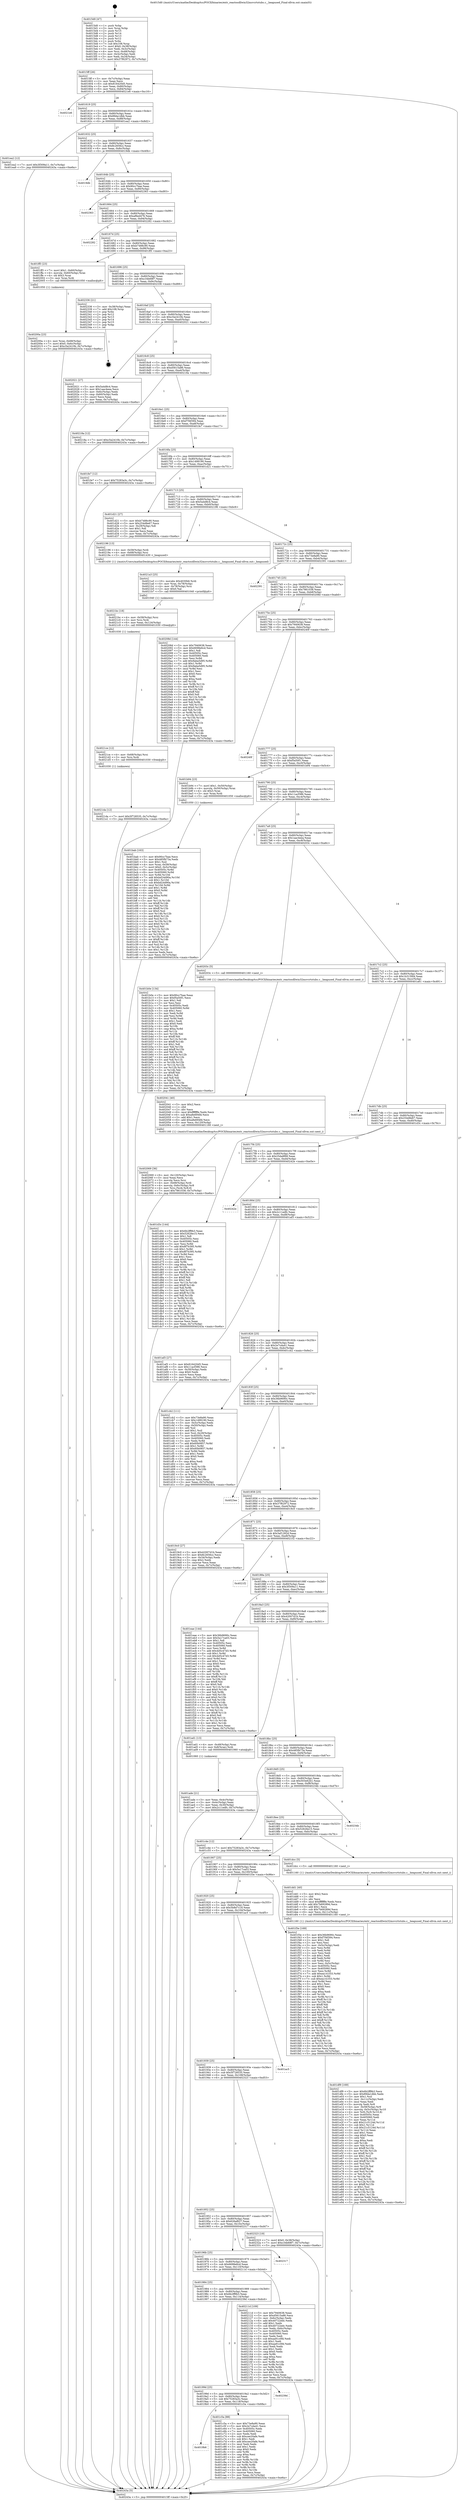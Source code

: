 digraph "0x4015d0" {
  label = "0x4015d0 (/mnt/c/Users/mathe/Desktop/tcc/POCII/binaries/extr_reactosdllwin32msvcrtstubs.c__heapused_Final-ollvm.out::main(0))"
  labelloc = "t"
  node[shape=record]

  Entry [label="",width=0.3,height=0.3,shape=circle,fillcolor=black,style=filled]
  "0x4015ff" [label="{
     0x4015ff [26]\l
     | [instrs]\l
     &nbsp;&nbsp;0x4015ff \<+3\>: mov -0x7c(%rbp),%eax\l
     &nbsp;&nbsp;0x401602 \<+2\>: mov %eax,%ecx\l
     &nbsp;&nbsp;0x401604 \<+6\>: sub $0x816420d5,%ecx\l
     &nbsp;&nbsp;0x40160a \<+3\>: mov %eax,-0x80(%rbp)\l
     &nbsp;&nbsp;0x40160d \<+6\>: mov %ecx,-0x84(%rbp)\l
     &nbsp;&nbsp;0x401613 \<+6\>: je 00000000004021e6 \<main+0xc16\>\l
  }"]
  "0x4021e6" [label="{
     0x4021e6\l
  }", style=dashed]
  "0x401619" [label="{
     0x401619 [25]\l
     | [instrs]\l
     &nbsp;&nbsp;0x401619 \<+5\>: jmp 000000000040161e \<main+0x4e\>\l
     &nbsp;&nbsp;0x40161e \<+3\>: mov -0x80(%rbp),%eax\l
     &nbsp;&nbsp;0x401621 \<+5\>: sub $0x89da1dbb,%eax\l
     &nbsp;&nbsp;0x401626 \<+6\>: mov %eax,-0x88(%rbp)\l
     &nbsp;&nbsp;0x40162c \<+6\>: je 0000000000401ea2 \<main+0x8d2\>\l
  }"]
  Exit [label="",width=0.3,height=0.3,shape=circle,fillcolor=black,style=filled,peripheries=2]
  "0x401ea2" [label="{
     0x401ea2 [12]\l
     | [instrs]\l
     &nbsp;&nbsp;0x401ea2 \<+7\>: movl $0x3f309a11,-0x7c(%rbp)\l
     &nbsp;&nbsp;0x401ea9 \<+5\>: jmp 000000000040243a \<main+0xe6a\>\l
  }"]
  "0x401632" [label="{
     0x401632 [25]\l
     | [instrs]\l
     &nbsp;&nbsp;0x401632 \<+5\>: jmp 0000000000401637 \<main+0x67\>\l
     &nbsp;&nbsp;0x401637 \<+3\>: mov -0x80(%rbp),%eax\l
     &nbsp;&nbsp;0x40163a \<+5\>: sub $0x8c2656cc,%eax\l
     &nbsp;&nbsp;0x40163f \<+6\>: mov %eax,-0x8c(%rbp)\l
     &nbsp;&nbsp;0x401645 \<+6\>: je 00000000004019db \<main+0x40b\>\l
  }"]
  "0x4021da" [label="{
     0x4021da [12]\l
     | [instrs]\l
     &nbsp;&nbsp;0x4021da \<+7\>: movl $0x5f728535,-0x7c(%rbp)\l
     &nbsp;&nbsp;0x4021e1 \<+5\>: jmp 000000000040243a \<main+0xe6a\>\l
  }"]
  "0x4019db" [label="{
     0x4019db\l
  }", style=dashed]
  "0x40164b" [label="{
     0x40164b [25]\l
     | [instrs]\l
     &nbsp;&nbsp;0x40164b \<+5\>: jmp 0000000000401650 \<main+0x80\>\l
     &nbsp;&nbsp;0x401650 \<+3\>: mov -0x80(%rbp),%eax\l
     &nbsp;&nbsp;0x401653 \<+5\>: sub $0x90cc7bae,%eax\l
     &nbsp;&nbsp;0x401658 \<+6\>: mov %eax,-0x90(%rbp)\l
     &nbsp;&nbsp;0x40165e \<+6\>: je 0000000000402363 \<main+0xd93\>\l
  }"]
  "0x4021ce" [label="{
     0x4021ce [12]\l
     | [instrs]\l
     &nbsp;&nbsp;0x4021ce \<+4\>: mov -0x68(%rbp),%rsi\l
     &nbsp;&nbsp;0x4021d2 \<+3\>: mov %rsi,%rdi\l
     &nbsp;&nbsp;0x4021d5 \<+5\>: call 0000000000401030 \<free@plt\>\l
     | [calls]\l
     &nbsp;&nbsp;0x401030 \{1\} (unknown)\l
  }"]
  "0x402363" [label="{
     0x402363\l
  }", style=dashed]
  "0x401664" [label="{
     0x401664 [25]\l
     | [instrs]\l
     &nbsp;&nbsp;0x401664 \<+5\>: jmp 0000000000401669 \<main+0x99\>\l
     &nbsp;&nbsp;0x401669 \<+3\>: mov -0x80(%rbp),%eax\l
     &nbsp;&nbsp;0x40166c \<+5\>: sub $0xaf6ed476,%eax\l
     &nbsp;&nbsp;0x401671 \<+6\>: mov %eax,-0x94(%rbp)\l
     &nbsp;&nbsp;0x401677 \<+6\>: je 0000000000402282 \<main+0xcb2\>\l
  }"]
  "0x4021bc" [label="{
     0x4021bc [18]\l
     | [instrs]\l
     &nbsp;&nbsp;0x4021bc \<+4\>: mov -0x58(%rbp),%rsi\l
     &nbsp;&nbsp;0x4021c0 \<+3\>: mov %rsi,%rdi\l
     &nbsp;&nbsp;0x4021c3 \<+6\>: mov %eax,-0x124(%rbp)\l
     &nbsp;&nbsp;0x4021c9 \<+5\>: call 0000000000401030 \<free@plt\>\l
     | [calls]\l
     &nbsp;&nbsp;0x401030 \{1\} (unknown)\l
  }"]
  "0x402282" [label="{
     0x402282\l
  }", style=dashed]
  "0x40167d" [label="{
     0x40167d [25]\l
     | [instrs]\l
     &nbsp;&nbsp;0x40167d \<+5\>: jmp 0000000000401682 \<main+0xb2\>\l
     &nbsp;&nbsp;0x401682 \<+3\>: mov -0x80(%rbp),%eax\l
     &nbsp;&nbsp;0x401685 \<+5\>: sub $0xb7488c90,%eax\l
     &nbsp;&nbsp;0x40168a \<+6\>: mov %eax,-0x98(%rbp)\l
     &nbsp;&nbsp;0x401690 \<+6\>: je 0000000000401ff3 \<main+0xa23\>\l
  }"]
  "0x4021a3" [label="{
     0x4021a3 [25]\l
     | [instrs]\l
     &nbsp;&nbsp;0x4021a3 \<+10\>: movabs $0x4030b6,%rdi\l
     &nbsp;&nbsp;0x4021ad \<+4\>: mov %rax,-0x78(%rbp)\l
     &nbsp;&nbsp;0x4021b1 \<+4\>: mov -0x78(%rbp),%rsi\l
     &nbsp;&nbsp;0x4021b5 \<+2\>: mov $0x0,%al\l
     &nbsp;&nbsp;0x4021b7 \<+5\>: call 0000000000401040 \<printf@plt\>\l
     | [calls]\l
     &nbsp;&nbsp;0x401040 \{1\} (unknown)\l
  }"]
  "0x401ff3" [label="{
     0x401ff3 [23]\l
     | [instrs]\l
     &nbsp;&nbsp;0x401ff3 \<+7\>: movl $0x1,-0x60(%rbp)\l
     &nbsp;&nbsp;0x401ffa \<+4\>: movslq -0x60(%rbp),%rax\l
     &nbsp;&nbsp;0x401ffe \<+4\>: shl $0x3,%rax\l
     &nbsp;&nbsp;0x402002 \<+3\>: mov %rax,%rdi\l
     &nbsp;&nbsp;0x402005 \<+5\>: call 0000000000401050 \<malloc@plt\>\l
     | [calls]\l
     &nbsp;&nbsp;0x401050 \{1\} (unknown)\l
  }"]
  "0x401696" [label="{
     0x401696 [25]\l
     | [instrs]\l
     &nbsp;&nbsp;0x401696 \<+5\>: jmp 000000000040169b \<main+0xcb\>\l
     &nbsp;&nbsp;0x40169b \<+3\>: mov -0x80(%rbp),%eax\l
     &nbsp;&nbsp;0x40169e \<+5\>: sub $0xc34b68f7,%eax\l
     &nbsp;&nbsp;0x4016a3 \<+6\>: mov %eax,-0x9c(%rbp)\l
     &nbsp;&nbsp;0x4016a9 \<+6\>: je 0000000000402336 \<main+0xd66\>\l
  }"]
  "0x402069" [label="{
     0x402069 [36]\l
     | [instrs]\l
     &nbsp;&nbsp;0x402069 \<+6\>: mov -0x120(%rbp),%ecx\l
     &nbsp;&nbsp;0x40206f \<+3\>: imul %eax,%ecx\l
     &nbsp;&nbsp;0x402072 \<+3\>: movslq %ecx,%rsi\l
     &nbsp;&nbsp;0x402075 \<+4\>: mov -0x68(%rbp),%rdi\l
     &nbsp;&nbsp;0x402079 \<+4\>: movslq -0x6c(%rbp),%r8\l
     &nbsp;&nbsp;0x40207d \<+4\>: mov %rsi,(%rdi,%r8,8)\l
     &nbsp;&nbsp;0x402081 \<+7\>: movl $0x7861038,-0x7c(%rbp)\l
     &nbsp;&nbsp;0x402088 \<+5\>: jmp 000000000040243a \<main+0xe6a\>\l
  }"]
  "0x402336" [label="{
     0x402336 [21]\l
     | [instrs]\l
     &nbsp;&nbsp;0x402336 \<+3\>: mov -0x38(%rbp),%eax\l
     &nbsp;&nbsp;0x402339 \<+7\>: add $0x108,%rsp\l
     &nbsp;&nbsp;0x402340 \<+1\>: pop %rbx\l
     &nbsp;&nbsp;0x402341 \<+2\>: pop %r12\l
     &nbsp;&nbsp;0x402343 \<+2\>: pop %r13\l
     &nbsp;&nbsp;0x402345 \<+2\>: pop %r14\l
     &nbsp;&nbsp;0x402347 \<+2\>: pop %r15\l
     &nbsp;&nbsp;0x402349 \<+1\>: pop %rbp\l
     &nbsp;&nbsp;0x40234a \<+1\>: ret\l
  }"]
  "0x4016af" [label="{
     0x4016af [25]\l
     | [instrs]\l
     &nbsp;&nbsp;0x4016af \<+5\>: jmp 00000000004016b4 \<main+0xe4\>\l
     &nbsp;&nbsp;0x4016b4 \<+3\>: mov -0x80(%rbp),%eax\l
     &nbsp;&nbsp;0x4016b7 \<+5\>: sub $0xc5a2410b,%eax\l
     &nbsp;&nbsp;0x4016bc \<+6\>: mov %eax,-0xa0(%rbp)\l
     &nbsp;&nbsp;0x4016c2 \<+6\>: je 0000000000402021 \<main+0xa51\>\l
  }"]
  "0x402041" [label="{
     0x402041 [40]\l
     | [instrs]\l
     &nbsp;&nbsp;0x402041 \<+5\>: mov $0x2,%ecx\l
     &nbsp;&nbsp;0x402046 \<+1\>: cltd\l
     &nbsp;&nbsp;0x402047 \<+2\>: idiv %ecx\l
     &nbsp;&nbsp;0x402049 \<+6\>: imul $0xfffffffe,%edx,%ecx\l
     &nbsp;&nbsp;0x40204f \<+6\>: sub $0xa8e694fd,%ecx\l
     &nbsp;&nbsp;0x402055 \<+3\>: add $0x1,%ecx\l
     &nbsp;&nbsp;0x402058 \<+6\>: add $0xa8e694fd,%ecx\l
     &nbsp;&nbsp;0x40205e \<+6\>: mov %ecx,-0x120(%rbp)\l
     &nbsp;&nbsp;0x402064 \<+5\>: call 0000000000401160 \<next_i\>\l
     | [calls]\l
     &nbsp;&nbsp;0x401160 \{1\} (/mnt/c/Users/mathe/Desktop/tcc/POCII/binaries/extr_reactosdllwin32msvcrtstubs.c__heapused_Final-ollvm.out::next_i)\l
  }"]
  "0x402021" [label="{
     0x402021 [27]\l
     | [instrs]\l
     &nbsp;&nbsp;0x402021 \<+5\>: mov $0x5a4d8c4,%eax\l
     &nbsp;&nbsp;0x402026 \<+5\>: mov $0x1aac4eea,%ecx\l
     &nbsp;&nbsp;0x40202b \<+3\>: mov -0x6c(%rbp),%edx\l
     &nbsp;&nbsp;0x40202e \<+3\>: cmp -0x60(%rbp),%edx\l
     &nbsp;&nbsp;0x402031 \<+3\>: cmovl %ecx,%eax\l
     &nbsp;&nbsp;0x402034 \<+3\>: mov %eax,-0x7c(%rbp)\l
     &nbsp;&nbsp;0x402037 \<+5\>: jmp 000000000040243a \<main+0xe6a\>\l
  }"]
  "0x4016c8" [label="{
     0x4016c8 [25]\l
     | [instrs]\l
     &nbsp;&nbsp;0x4016c8 \<+5\>: jmp 00000000004016cd \<main+0xfd\>\l
     &nbsp;&nbsp;0x4016cd \<+3\>: mov -0x80(%rbp),%eax\l
     &nbsp;&nbsp;0x4016d0 \<+5\>: sub $0xd5615a86,%eax\l
     &nbsp;&nbsp;0x4016d5 \<+6\>: mov %eax,-0xa4(%rbp)\l
     &nbsp;&nbsp;0x4016db \<+6\>: je 000000000040218a \<main+0xbba\>\l
  }"]
  "0x40200a" [label="{
     0x40200a [23]\l
     | [instrs]\l
     &nbsp;&nbsp;0x40200a \<+4\>: mov %rax,-0x68(%rbp)\l
     &nbsp;&nbsp;0x40200e \<+7\>: movl $0x0,-0x6c(%rbp)\l
     &nbsp;&nbsp;0x402015 \<+7\>: movl $0xc5a2410b,-0x7c(%rbp)\l
     &nbsp;&nbsp;0x40201c \<+5\>: jmp 000000000040243a \<main+0xe6a\>\l
  }"]
  "0x40218a" [label="{
     0x40218a [12]\l
     | [instrs]\l
     &nbsp;&nbsp;0x40218a \<+7\>: movl $0xc5a2410b,-0x7c(%rbp)\l
     &nbsp;&nbsp;0x402191 \<+5\>: jmp 000000000040243a \<main+0xe6a\>\l
  }"]
  "0x4016e1" [label="{
     0x4016e1 [25]\l
     | [instrs]\l
     &nbsp;&nbsp;0x4016e1 \<+5\>: jmp 00000000004016e6 \<main+0x116\>\l
     &nbsp;&nbsp;0x4016e6 \<+3\>: mov -0x80(%rbp),%eax\l
     &nbsp;&nbsp;0x4016e9 \<+5\>: sub $0xf7f4f394,%eax\l
     &nbsp;&nbsp;0x4016ee \<+6\>: mov %eax,-0xa8(%rbp)\l
     &nbsp;&nbsp;0x4016f4 \<+6\>: je 0000000000401fe7 \<main+0xa17\>\l
  }"]
  "0x401df9" [label="{
     0x401df9 [169]\l
     | [instrs]\l
     &nbsp;&nbsp;0x401df9 \<+5\>: mov $0x6b2ff9b3,%ecx\l
     &nbsp;&nbsp;0x401dfe \<+5\>: mov $0x89da1dbb,%edx\l
     &nbsp;&nbsp;0x401e03 \<+3\>: mov $0x1,%sil\l
     &nbsp;&nbsp;0x401e06 \<+6\>: mov -0x11c(%rbp),%edi\l
     &nbsp;&nbsp;0x401e0c \<+3\>: imul %eax,%edi\l
     &nbsp;&nbsp;0x401e0f \<+3\>: movslq %edi,%r8\l
     &nbsp;&nbsp;0x401e12 \<+4\>: mov -0x58(%rbp),%r9\l
     &nbsp;&nbsp;0x401e16 \<+4\>: movslq -0x5c(%rbp),%r10\l
     &nbsp;&nbsp;0x401e1a \<+4\>: mov %r8,(%r9,%r10,8)\l
     &nbsp;&nbsp;0x401e1e \<+7\>: mov 0x40505c,%eax\l
     &nbsp;&nbsp;0x401e25 \<+7\>: mov 0x405060,%edi\l
     &nbsp;&nbsp;0x401e2c \<+3\>: mov %eax,%r11d\l
     &nbsp;&nbsp;0x401e2f \<+7\>: add $0x21c5124d,%r11d\l
     &nbsp;&nbsp;0x401e36 \<+4\>: sub $0x1,%r11d\l
     &nbsp;&nbsp;0x401e3a \<+7\>: sub $0x21c5124d,%r11d\l
     &nbsp;&nbsp;0x401e41 \<+4\>: imul %r11d,%eax\l
     &nbsp;&nbsp;0x401e45 \<+3\>: and $0x1,%eax\l
     &nbsp;&nbsp;0x401e48 \<+3\>: cmp $0x0,%eax\l
     &nbsp;&nbsp;0x401e4b \<+3\>: sete %bl\l
     &nbsp;&nbsp;0x401e4e \<+3\>: cmp $0xa,%edi\l
     &nbsp;&nbsp;0x401e51 \<+4\>: setl %r14b\l
     &nbsp;&nbsp;0x401e55 \<+3\>: mov %bl,%r15b\l
     &nbsp;&nbsp;0x401e58 \<+4\>: xor $0xff,%r15b\l
     &nbsp;&nbsp;0x401e5c \<+3\>: mov %r14b,%r12b\l
     &nbsp;&nbsp;0x401e5f \<+4\>: xor $0xff,%r12b\l
     &nbsp;&nbsp;0x401e63 \<+4\>: xor $0x1,%sil\l
     &nbsp;&nbsp;0x401e67 \<+3\>: mov %r15b,%r13b\l
     &nbsp;&nbsp;0x401e6a \<+4\>: and $0xff,%r13b\l
     &nbsp;&nbsp;0x401e6e \<+3\>: and %sil,%bl\l
     &nbsp;&nbsp;0x401e71 \<+3\>: mov %r12b,%al\l
     &nbsp;&nbsp;0x401e74 \<+2\>: and $0xff,%al\l
     &nbsp;&nbsp;0x401e76 \<+3\>: and %sil,%r14b\l
     &nbsp;&nbsp;0x401e79 \<+3\>: or %bl,%r13b\l
     &nbsp;&nbsp;0x401e7c \<+3\>: or %r14b,%al\l
     &nbsp;&nbsp;0x401e7f \<+3\>: xor %al,%r13b\l
     &nbsp;&nbsp;0x401e82 \<+3\>: or %r12b,%r15b\l
     &nbsp;&nbsp;0x401e85 \<+4\>: xor $0xff,%r15b\l
     &nbsp;&nbsp;0x401e89 \<+4\>: or $0x1,%sil\l
     &nbsp;&nbsp;0x401e8d \<+3\>: and %sil,%r15b\l
     &nbsp;&nbsp;0x401e90 \<+3\>: or %r15b,%r13b\l
     &nbsp;&nbsp;0x401e93 \<+4\>: test $0x1,%r13b\l
     &nbsp;&nbsp;0x401e97 \<+3\>: cmovne %edx,%ecx\l
     &nbsp;&nbsp;0x401e9a \<+3\>: mov %ecx,-0x7c(%rbp)\l
     &nbsp;&nbsp;0x401e9d \<+5\>: jmp 000000000040243a \<main+0xe6a\>\l
  }"]
  "0x401fe7" [label="{
     0x401fe7 [12]\l
     | [instrs]\l
     &nbsp;&nbsp;0x401fe7 \<+7\>: movl $0x75283a3c,-0x7c(%rbp)\l
     &nbsp;&nbsp;0x401fee \<+5\>: jmp 000000000040243a \<main+0xe6a\>\l
  }"]
  "0x4016fa" [label="{
     0x4016fa [25]\l
     | [instrs]\l
     &nbsp;&nbsp;0x4016fa \<+5\>: jmp 00000000004016ff \<main+0x12f\>\l
     &nbsp;&nbsp;0x4016ff \<+3\>: mov -0x80(%rbp),%eax\l
     &nbsp;&nbsp;0x401702 \<+5\>: sub $0x1499190,%eax\l
     &nbsp;&nbsp;0x401707 \<+6\>: mov %eax,-0xac(%rbp)\l
     &nbsp;&nbsp;0x40170d \<+6\>: je 0000000000401d21 \<main+0x751\>\l
  }"]
  "0x401dd1" [label="{
     0x401dd1 [40]\l
     | [instrs]\l
     &nbsp;&nbsp;0x401dd1 \<+5\>: mov $0x2,%ecx\l
     &nbsp;&nbsp;0x401dd6 \<+1\>: cltd\l
     &nbsp;&nbsp;0x401dd7 \<+2\>: idiv %ecx\l
     &nbsp;&nbsp;0x401dd9 \<+6\>: imul $0xfffffffe,%edx,%ecx\l
     &nbsp;&nbsp;0x401ddf \<+6\>: add $0x7b69289d,%ecx\l
     &nbsp;&nbsp;0x401de5 \<+3\>: add $0x1,%ecx\l
     &nbsp;&nbsp;0x401de8 \<+6\>: sub $0x7b69289d,%ecx\l
     &nbsp;&nbsp;0x401dee \<+6\>: mov %ecx,-0x11c(%rbp)\l
     &nbsp;&nbsp;0x401df4 \<+5\>: call 0000000000401160 \<next_i\>\l
     | [calls]\l
     &nbsp;&nbsp;0x401160 \{1\} (/mnt/c/Users/mathe/Desktop/tcc/POCII/binaries/extr_reactosdllwin32msvcrtstubs.c__heapused_Final-ollvm.out::next_i)\l
  }"]
  "0x401d21" [label="{
     0x401d21 [27]\l
     | [instrs]\l
     &nbsp;&nbsp;0x401d21 \<+5\>: mov $0xb7488c90,%eax\l
     &nbsp;&nbsp;0x401d26 \<+5\>: mov $0x254d8e67,%ecx\l
     &nbsp;&nbsp;0x401d2b \<+3\>: mov -0x29(%rbp),%dl\l
     &nbsp;&nbsp;0x401d2e \<+3\>: test $0x1,%dl\l
     &nbsp;&nbsp;0x401d31 \<+3\>: cmovne %ecx,%eax\l
     &nbsp;&nbsp;0x401d34 \<+3\>: mov %eax,-0x7c(%rbp)\l
     &nbsp;&nbsp;0x401d37 \<+5\>: jmp 000000000040243a \<main+0xe6a\>\l
  }"]
  "0x401713" [label="{
     0x401713 [25]\l
     | [instrs]\l
     &nbsp;&nbsp;0x401713 \<+5\>: jmp 0000000000401718 \<main+0x148\>\l
     &nbsp;&nbsp;0x401718 \<+3\>: mov -0x80(%rbp),%eax\l
     &nbsp;&nbsp;0x40171b \<+5\>: sub $0x5a4d8c4,%eax\l
     &nbsp;&nbsp;0x401720 \<+6\>: mov %eax,-0xb0(%rbp)\l
     &nbsp;&nbsp;0x401726 \<+6\>: je 0000000000402196 \<main+0xbc6\>\l
  }"]
  "0x4019b6" [label="{
     0x4019b6\l
  }", style=dashed]
  "0x402196" [label="{
     0x402196 [13]\l
     | [instrs]\l
     &nbsp;&nbsp;0x402196 \<+4\>: mov -0x58(%rbp),%rdi\l
     &nbsp;&nbsp;0x40219a \<+4\>: mov -0x68(%rbp),%rsi\l
     &nbsp;&nbsp;0x40219e \<+5\>: call 0000000000401430 \<_heapused\>\l
     | [calls]\l
     &nbsp;&nbsp;0x401430 \{1\} (/mnt/c/Users/mathe/Desktop/tcc/POCII/binaries/extr_reactosdllwin32msvcrtstubs.c__heapused_Final-ollvm.out::_heapused)\l
  }"]
  "0x40172c" [label="{
     0x40172c [25]\l
     | [instrs]\l
     &nbsp;&nbsp;0x40172c \<+5\>: jmp 0000000000401731 \<main+0x161\>\l
     &nbsp;&nbsp;0x401731 \<+3\>: mov -0x80(%rbp),%eax\l
     &nbsp;&nbsp;0x401734 \<+5\>: sub $0x73e8a90,%eax\l
     &nbsp;&nbsp;0x401739 \<+6\>: mov %eax,-0xb4(%rbp)\l
     &nbsp;&nbsp;0x40173f \<+6\>: je 0000000000402391 \<main+0xdc1\>\l
  }"]
  "0x401c5a" [label="{
     0x401c5a [88]\l
     | [instrs]\l
     &nbsp;&nbsp;0x401c5a \<+5\>: mov $0x73e8a90,%eax\l
     &nbsp;&nbsp;0x401c5f \<+5\>: mov $0x2e7cda41,%ecx\l
     &nbsp;&nbsp;0x401c64 \<+7\>: mov 0x40505c,%edx\l
     &nbsp;&nbsp;0x401c6b \<+7\>: mov 0x405060,%esi\l
     &nbsp;&nbsp;0x401c72 \<+2\>: mov %edx,%edi\l
     &nbsp;&nbsp;0x401c74 \<+6\>: sub $0xcee20afe,%edi\l
     &nbsp;&nbsp;0x401c7a \<+3\>: sub $0x1,%edi\l
     &nbsp;&nbsp;0x401c7d \<+6\>: add $0xcee20afe,%edi\l
     &nbsp;&nbsp;0x401c83 \<+3\>: imul %edi,%edx\l
     &nbsp;&nbsp;0x401c86 \<+3\>: and $0x1,%edx\l
     &nbsp;&nbsp;0x401c89 \<+3\>: cmp $0x0,%edx\l
     &nbsp;&nbsp;0x401c8c \<+4\>: sete %r8b\l
     &nbsp;&nbsp;0x401c90 \<+3\>: cmp $0xa,%esi\l
     &nbsp;&nbsp;0x401c93 \<+4\>: setl %r9b\l
     &nbsp;&nbsp;0x401c97 \<+3\>: mov %r8b,%r10b\l
     &nbsp;&nbsp;0x401c9a \<+3\>: and %r9b,%r10b\l
     &nbsp;&nbsp;0x401c9d \<+3\>: xor %r9b,%r8b\l
     &nbsp;&nbsp;0x401ca0 \<+3\>: or %r8b,%r10b\l
     &nbsp;&nbsp;0x401ca3 \<+4\>: test $0x1,%r10b\l
     &nbsp;&nbsp;0x401ca7 \<+3\>: cmovne %ecx,%eax\l
     &nbsp;&nbsp;0x401caa \<+3\>: mov %eax,-0x7c(%rbp)\l
     &nbsp;&nbsp;0x401cad \<+5\>: jmp 000000000040243a \<main+0xe6a\>\l
  }"]
  "0x402391" [label="{
     0x402391\l
  }", style=dashed]
  "0x401745" [label="{
     0x401745 [25]\l
     | [instrs]\l
     &nbsp;&nbsp;0x401745 \<+5\>: jmp 000000000040174a \<main+0x17a\>\l
     &nbsp;&nbsp;0x40174a \<+3\>: mov -0x80(%rbp),%eax\l
     &nbsp;&nbsp;0x40174d \<+5\>: sub $0x7861038,%eax\l
     &nbsp;&nbsp;0x401752 \<+6\>: mov %eax,-0xb8(%rbp)\l
     &nbsp;&nbsp;0x401758 \<+6\>: je 000000000040208d \<main+0xabd\>\l
  }"]
  "0x40199d" [label="{
     0x40199d [25]\l
     | [instrs]\l
     &nbsp;&nbsp;0x40199d \<+5\>: jmp 00000000004019a2 \<main+0x3d2\>\l
     &nbsp;&nbsp;0x4019a2 \<+3\>: mov -0x80(%rbp),%eax\l
     &nbsp;&nbsp;0x4019a5 \<+5\>: sub $0x75283a3c,%eax\l
     &nbsp;&nbsp;0x4019aa \<+6\>: mov %eax,-0x118(%rbp)\l
     &nbsp;&nbsp;0x4019b0 \<+6\>: je 0000000000401c5a \<main+0x68a\>\l
  }"]
  "0x40208d" [label="{
     0x40208d [144]\l
     | [instrs]\l
     &nbsp;&nbsp;0x40208d \<+5\>: mov $0x7940638,%eax\l
     &nbsp;&nbsp;0x402092 \<+5\>: mov $0x6698e6cd,%ecx\l
     &nbsp;&nbsp;0x402097 \<+2\>: mov $0x1,%dl\l
     &nbsp;&nbsp;0x402099 \<+7\>: mov 0x40505c,%esi\l
     &nbsp;&nbsp;0x4020a0 \<+7\>: mov 0x405060,%edi\l
     &nbsp;&nbsp;0x4020a7 \<+3\>: mov %esi,%r8d\l
     &nbsp;&nbsp;0x4020aa \<+7\>: add $0x9aba5d95,%r8d\l
     &nbsp;&nbsp;0x4020b1 \<+4\>: sub $0x1,%r8d\l
     &nbsp;&nbsp;0x4020b5 \<+7\>: sub $0x9aba5d95,%r8d\l
     &nbsp;&nbsp;0x4020bc \<+4\>: imul %r8d,%esi\l
     &nbsp;&nbsp;0x4020c0 \<+3\>: and $0x1,%esi\l
     &nbsp;&nbsp;0x4020c3 \<+3\>: cmp $0x0,%esi\l
     &nbsp;&nbsp;0x4020c6 \<+4\>: sete %r9b\l
     &nbsp;&nbsp;0x4020ca \<+3\>: cmp $0xa,%edi\l
     &nbsp;&nbsp;0x4020cd \<+4\>: setl %r10b\l
     &nbsp;&nbsp;0x4020d1 \<+3\>: mov %r9b,%r11b\l
     &nbsp;&nbsp;0x4020d4 \<+4\>: xor $0xff,%r11b\l
     &nbsp;&nbsp;0x4020d8 \<+3\>: mov %r10b,%bl\l
     &nbsp;&nbsp;0x4020db \<+3\>: xor $0xff,%bl\l
     &nbsp;&nbsp;0x4020de \<+3\>: xor $0x0,%dl\l
     &nbsp;&nbsp;0x4020e1 \<+3\>: mov %r11b,%r14b\l
     &nbsp;&nbsp;0x4020e4 \<+4\>: and $0x0,%r14b\l
     &nbsp;&nbsp;0x4020e8 \<+3\>: and %dl,%r9b\l
     &nbsp;&nbsp;0x4020eb \<+3\>: mov %bl,%r15b\l
     &nbsp;&nbsp;0x4020ee \<+4\>: and $0x0,%r15b\l
     &nbsp;&nbsp;0x4020f2 \<+3\>: and %dl,%r10b\l
     &nbsp;&nbsp;0x4020f5 \<+3\>: or %r9b,%r14b\l
     &nbsp;&nbsp;0x4020f8 \<+3\>: or %r10b,%r15b\l
     &nbsp;&nbsp;0x4020fb \<+3\>: xor %r15b,%r14b\l
     &nbsp;&nbsp;0x4020fe \<+3\>: or %bl,%r11b\l
     &nbsp;&nbsp;0x402101 \<+4\>: xor $0xff,%r11b\l
     &nbsp;&nbsp;0x402105 \<+3\>: or $0x0,%dl\l
     &nbsp;&nbsp;0x402108 \<+3\>: and %dl,%r11b\l
     &nbsp;&nbsp;0x40210b \<+3\>: or %r11b,%r14b\l
     &nbsp;&nbsp;0x40210e \<+4\>: test $0x1,%r14b\l
     &nbsp;&nbsp;0x402112 \<+3\>: cmovne %ecx,%eax\l
     &nbsp;&nbsp;0x402115 \<+3\>: mov %eax,-0x7c(%rbp)\l
     &nbsp;&nbsp;0x402118 \<+5\>: jmp 000000000040243a \<main+0xe6a\>\l
  }"]
  "0x40175e" [label="{
     0x40175e [25]\l
     | [instrs]\l
     &nbsp;&nbsp;0x40175e \<+5\>: jmp 0000000000401763 \<main+0x193\>\l
     &nbsp;&nbsp;0x401763 \<+3\>: mov -0x80(%rbp),%eax\l
     &nbsp;&nbsp;0x401766 \<+5\>: sub $0x7940638,%eax\l
     &nbsp;&nbsp;0x40176b \<+6\>: mov %eax,-0xbc(%rbp)\l
     &nbsp;&nbsp;0x401771 \<+6\>: je 000000000040240f \<main+0xe3f\>\l
  }"]
  "0x40239d" [label="{
     0x40239d\l
  }", style=dashed]
  "0x40240f" [label="{
     0x40240f\l
  }", style=dashed]
  "0x401777" [label="{
     0x401777 [25]\l
     | [instrs]\l
     &nbsp;&nbsp;0x401777 \<+5\>: jmp 000000000040177c \<main+0x1ac\>\l
     &nbsp;&nbsp;0x40177c \<+3\>: mov -0x80(%rbp),%eax\l
     &nbsp;&nbsp;0x40177f \<+5\>: sub $0xf5a50f1,%eax\l
     &nbsp;&nbsp;0x401784 \<+6\>: mov %eax,-0xc0(%rbp)\l
     &nbsp;&nbsp;0x40178a \<+6\>: je 0000000000401b94 \<main+0x5c4\>\l
  }"]
  "0x401984" [label="{
     0x401984 [25]\l
     | [instrs]\l
     &nbsp;&nbsp;0x401984 \<+5\>: jmp 0000000000401989 \<main+0x3b9\>\l
     &nbsp;&nbsp;0x401989 \<+3\>: mov -0x80(%rbp),%eax\l
     &nbsp;&nbsp;0x40198c \<+5\>: sub $0x6b2ff9b3,%eax\l
     &nbsp;&nbsp;0x401991 \<+6\>: mov %eax,-0x114(%rbp)\l
     &nbsp;&nbsp;0x401997 \<+6\>: je 000000000040239d \<main+0xdcd\>\l
  }"]
  "0x401b94" [label="{
     0x401b94 [23]\l
     | [instrs]\l
     &nbsp;&nbsp;0x401b94 \<+7\>: movl $0x1,-0x50(%rbp)\l
     &nbsp;&nbsp;0x401b9b \<+4\>: movslq -0x50(%rbp),%rax\l
     &nbsp;&nbsp;0x401b9f \<+4\>: shl $0x3,%rax\l
     &nbsp;&nbsp;0x401ba3 \<+3\>: mov %rax,%rdi\l
     &nbsp;&nbsp;0x401ba6 \<+5\>: call 0000000000401050 \<malloc@plt\>\l
     | [calls]\l
     &nbsp;&nbsp;0x401050 \{1\} (unknown)\l
  }"]
  "0x401790" [label="{
     0x401790 [25]\l
     | [instrs]\l
     &nbsp;&nbsp;0x401790 \<+5\>: jmp 0000000000401795 \<main+0x1c5\>\l
     &nbsp;&nbsp;0x401795 \<+3\>: mov -0x80(%rbp),%eax\l
     &nbsp;&nbsp;0x401798 \<+5\>: sub $0x11acf386,%eax\l
     &nbsp;&nbsp;0x40179d \<+6\>: mov %eax,-0xc4(%rbp)\l
     &nbsp;&nbsp;0x4017a3 \<+6\>: je 0000000000401b0e \<main+0x53e\>\l
  }"]
  "0x40211d" [label="{
     0x40211d [109]\l
     | [instrs]\l
     &nbsp;&nbsp;0x40211d \<+5\>: mov $0x7940638,%eax\l
     &nbsp;&nbsp;0x402122 \<+5\>: mov $0xd5615a86,%ecx\l
     &nbsp;&nbsp;0x402127 \<+3\>: mov -0x6c(%rbp),%edx\l
     &nbsp;&nbsp;0x40212a \<+6\>: add $0x40722edc,%edx\l
     &nbsp;&nbsp;0x402130 \<+3\>: add $0x1,%edx\l
     &nbsp;&nbsp;0x402133 \<+6\>: sub $0x40722edc,%edx\l
     &nbsp;&nbsp;0x402139 \<+3\>: mov %edx,-0x6c(%rbp)\l
     &nbsp;&nbsp;0x40213c \<+7\>: mov 0x40505c,%edx\l
     &nbsp;&nbsp;0x402143 \<+7\>: mov 0x405060,%esi\l
     &nbsp;&nbsp;0x40214a \<+2\>: mov %edx,%edi\l
     &nbsp;&nbsp;0x40214c \<+6\>: sub $0xaa91c0fd,%edi\l
     &nbsp;&nbsp;0x402152 \<+3\>: sub $0x1,%edi\l
     &nbsp;&nbsp;0x402155 \<+6\>: add $0xaa91c0fd,%edi\l
     &nbsp;&nbsp;0x40215b \<+3\>: imul %edi,%edx\l
     &nbsp;&nbsp;0x40215e \<+3\>: and $0x1,%edx\l
     &nbsp;&nbsp;0x402161 \<+3\>: cmp $0x0,%edx\l
     &nbsp;&nbsp;0x402164 \<+4\>: sete %r8b\l
     &nbsp;&nbsp;0x402168 \<+3\>: cmp $0xa,%esi\l
     &nbsp;&nbsp;0x40216b \<+4\>: setl %r9b\l
     &nbsp;&nbsp;0x40216f \<+3\>: mov %r8b,%r10b\l
     &nbsp;&nbsp;0x402172 \<+3\>: and %r9b,%r10b\l
     &nbsp;&nbsp;0x402175 \<+3\>: xor %r9b,%r8b\l
     &nbsp;&nbsp;0x402178 \<+3\>: or %r8b,%r10b\l
     &nbsp;&nbsp;0x40217b \<+4\>: test $0x1,%r10b\l
     &nbsp;&nbsp;0x40217f \<+3\>: cmovne %ecx,%eax\l
     &nbsp;&nbsp;0x402182 \<+3\>: mov %eax,-0x7c(%rbp)\l
     &nbsp;&nbsp;0x402185 \<+5\>: jmp 000000000040243a \<main+0xe6a\>\l
  }"]
  "0x401b0e" [label="{
     0x401b0e [134]\l
     | [instrs]\l
     &nbsp;&nbsp;0x401b0e \<+5\>: mov $0x90cc7bae,%eax\l
     &nbsp;&nbsp;0x401b13 \<+5\>: mov $0xf5a50f1,%ecx\l
     &nbsp;&nbsp;0x401b18 \<+2\>: mov $0x1,%dl\l
     &nbsp;&nbsp;0x401b1a \<+2\>: xor %esi,%esi\l
     &nbsp;&nbsp;0x401b1c \<+7\>: mov 0x40505c,%edi\l
     &nbsp;&nbsp;0x401b23 \<+8\>: mov 0x405060,%r8d\l
     &nbsp;&nbsp;0x401b2b \<+3\>: sub $0x1,%esi\l
     &nbsp;&nbsp;0x401b2e \<+3\>: mov %edi,%r9d\l
     &nbsp;&nbsp;0x401b31 \<+3\>: add %esi,%r9d\l
     &nbsp;&nbsp;0x401b34 \<+4\>: imul %r9d,%edi\l
     &nbsp;&nbsp;0x401b38 \<+3\>: and $0x1,%edi\l
     &nbsp;&nbsp;0x401b3b \<+3\>: cmp $0x0,%edi\l
     &nbsp;&nbsp;0x401b3e \<+4\>: sete %r10b\l
     &nbsp;&nbsp;0x401b42 \<+4\>: cmp $0xa,%r8d\l
     &nbsp;&nbsp;0x401b46 \<+4\>: setl %r11b\l
     &nbsp;&nbsp;0x401b4a \<+3\>: mov %r10b,%bl\l
     &nbsp;&nbsp;0x401b4d \<+3\>: xor $0xff,%bl\l
     &nbsp;&nbsp;0x401b50 \<+3\>: mov %r11b,%r14b\l
     &nbsp;&nbsp;0x401b53 \<+4\>: xor $0xff,%r14b\l
     &nbsp;&nbsp;0x401b57 \<+3\>: xor $0x1,%dl\l
     &nbsp;&nbsp;0x401b5a \<+3\>: mov %bl,%r15b\l
     &nbsp;&nbsp;0x401b5d \<+4\>: and $0xff,%r15b\l
     &nbsp;&nbsp;0x401b61 \<+3\>: and %dl,%r10b\l
     &nbsp;&nbsp;0x401b64 \<+3\>: mov %r14b,%r12b\l
     &nbsp;&nbsp;0x401b67 \<+4\>: and $0xff,%r12b\l
     &nbsp;&nbsp;0x401b6b \<+3\>: and %dl,%r11b\l
     &nbsp;&nbsp;0x401b6e \<+3\>: or %r10b,%r15b\l
     &nbsp;&nbsp;0x401b71 \<+3\>: or %r11b,%r12b\l
     &nbsp;&nbsp;0x401b74 \<+3\>: xor %r12b,%r15b\l
     &nbsp;&nbsp;0x401b77 \<+3\>: or %r14b,%bl\l
     &nbsp;&nbsp;0x401b7a \<+3\>: xor $0xff,%bl\l
     &nbsp;&nbsp;0x401b7d \<+3\>: or $0x1,%dl\l
     &nbsp;&nbsp;0x401b80 \<+2\>: and %dl,%bl\l
     &nbsp;&nbsp;0x401b82 \<+3\>: or %bl,%r15b\l
     &nbsp;&nbsp;0x401b85 \<+4\>: test $0x1,%r15b\l
     &nbsp;&nbsp;0x401b89 \<+3\>: cmovne %ecx,%eax\l
     &nbsp;&nbsp;0x401b8c \<+3\>: mov %eax,-0x7c(%rbp)\l
     &nbsp;&nbsp;0x401b8f \<+5\>: jmp 000000000040243a \<main+0xe6a\>\l
  }"]
  "0x4017a9" [label="{
     0x4017a9 [25]\l
     | [instrs]\l
     &nbsp;&nbsp;0x4017a9 \<+5\>: jmp 00000000004017ae \<main+0x1de\>\l
     &nbsp;&nbsp;0x4017ae \<+3\>: mov -0x80(%rbp),%eax\l
     &nbsp;&nbsp;0x4017b1 \<+5\>: sub $0x1aac4eea,%eax\l
     &nbsp;&nbsp;0x4017b6 \<+6\>: mov %eax,-0xc8(%rbp)\l
     &nbsp;&nbsp;0x4017bc \<+6\>: je 000000000040203c \<main+0xa6c\>\l
  }"]
  "0x40196b" [label="{
     0x40196b [25]\l
     | [instrs]\l
     &nbsp;&nbsp;0x40196b \<+5\>: jmp 0000000000401970 \<main+0x3a0\>\l
     &nbsp;&nbsp;0x401970 \<+3\>: mov -0x80(%rbp),%eax\l
     &nbsp;&nbsp;0x401973 \<+5\>: sub $0x6698e6cd,%eax\l
     &nbsp;&nbsp;0x401978 \<+6\>: mov %eax,-0x110(%rbp)\l
     &nbsp;&nbsp;0x40197e \<+6\>: je 000000000040211d \<main+0xb4d\>\l
  }"]
  "0x40203c" [label="{
     0x40203c [5]\l
     | [instrs]\l
     &nbsp;&nbsp;0x40203c \<+5\>: call 0000000000401160 \<next_i\>\l
     | [calls]\l
     &nbsp;&nbsp;0x401160 \{1\} (/mnt/c/Users/mathe/Desktop/tcc/POCII/binaries/extr_reactosdllwin32msvcrtstubs.c__heapused_Final-ollvm.out::next_i)\l
  }"]
  "0x4017c2" [label="{
     0x4017c2 [25]\l
     | [instrs]\l
     &nbsp;&nbsp;0x4017c2 \<+5\>: jmp 00000000004017c7 \<main+0x1f7\>\l
     &nbsp;&nbsp;0x4017c7 \<+3\>: mov -0x80(%rbp),%eax\l
     &nbsp;&nbsp;0x4017ca \<+5\>: sub $0x1b315fd4,%eax\l
     &nbsp;&nbsp;0x4017cf \<+6\>: mov %eax,-0xcc(%rbp)\l
     &nbsp;&nbsp;0x4017d5 \<+6\>: je 0000000000401a61 \<main+0x491\>\l
  }"]
  "0x402317" [label="{
     0x402317\l
  }", style=dashed]
  "0x401a61" [label="{
     0x401a61\l
  }", style=dashed]
  "0x4017db" [label="{
     0x4017db [25]\l
     | [instrs]\l
     &nbsp;&nbsp;0x4017db \<+5\>: jmp 00000000004017e0 \<main+0x210\>\l
     &nbsp;&nbsp;0x4017e0 \<+3\>: mov -0x80(%rbp),%eax\l
     &nbsp;&nbsp;0x4017e3 \<+5\>: sub $0x254d8e67,%eax\l
     &nbsp;&nbsp;0x4017e8 \<+6\>: mov %eax,-0xd0(%rbp)\l
     &nbsp;&nbsp;0x4017ee \<+6\>: je 0000000000401d3c \<main+0x76c\>\l
  }"]
  "0x401952" [label="{
     0x401952 [25]\l
     | [instrs]\l
     &nbsp;&nbsp;0x401952 \<+5\>: jmp 0000000000401957 \<main+0x387\>\l
     &nbsp;&nbsp;0x401957 \<+3\>: mov -0x80(%rbp),%eax\l
     &nbsp;&nbsp;0x40195a \<+5\>: sub $0x626af627,%eax\l
     &nbsp;&nbsp;0x40195f \<+6\>: mov %eax,-0x10c(%rbp)\l
     &nbsp;&nbsp;0x401965 \<+6\>: je 0000000000402317 \<main+0xd47\>\l
  }"]
  "0x401d3c" [label="{
     0x401d3c [144]\l
     | [instrs]\l
     &nbsp;&nbsp;0x401d3c \<+5\>: mov $0x6b2ff9b3,%eax\l
     &nbsp;&nbsp;0x401d41 \<+5\>: mov $0x52626e15,%ecx\l
     &nbsp;&nbsp;0x401d46 \<+2\>: mov $0x1,%dl\l
     &nbsp;&nbsp;0x401d48 \<+7\>: mov 0x40505c,%esi\l
     &nbsp;&nbsp;0x401d4f \<+7\>: mov 0x405060,%edi\l
     &nbsp;&nbsp;0x401d56 \<+3\>: mov %esi,%r8d\l
     &nbsp;&nbsp;0x401d59 \<+7\>: add $0x8f7b395,%r8d\l
     &nbsp;&nbsp;0x401d60 \<+4\>: sub $0x1,%r8d\l
     &nbsp;&nbsp;0x401d64 \<+7\>: sub $0x8f7b395,%r8d\l
     &nbsp;&nbsp;0x401d6b \<+4\>: imul %r8d,%esi\l
     &nbsp;&nbsp;0x401d6f \<+3\>: and $0x1,%esi\l
     &nbsp;&nbsp;0x401d72 \<+3\>: cmp $0x0,%esi\l
     &nbsp;&nbsp;0x401d75 \<+4\>: sete %r9b\l
     &nbsp;&nbsp;0x401d79 \<+3\>: cmp $0xa,%edi\l
     &nbsp;&nbsp;0x401d7c \<+4\>: setl %r10b\l
     &nbsp;&nbsp;0x401d80 \<+3\>: mov %r9b,%r11b\l
     &nbsp;&nbsp;0x401d83 \<+4\>: xor $0xff,%r11b\l
     &nbsp;&nbsp;0x401d87 \<+3\>: mov %r10b,%bl\l
     &nbsp;&nbsp;0x401d8a \<+3\>: xor $0xff,%bl\l
     &nbsp;&nbsp;0x401d8d \<+3\>: xor $0x1,%dl\l
     &nbsp;&nbsp;0x401d90 \<+3\>: mov %r11b,%r14b\l
     &nbsp;&nbsp;0x401d93 \<+4\>: and $0xff,%r14b\l
     &nbsp;&nbsp;0x401d97 \<+3\>: and %dl,%r9b\l
     &nbsp;&nbsp;0x401d9a \<+3\>: mov %bl,%r15b\l
     &nbsp;&nbsp;0x401d9d \<+4\>: and $0xff,%r15b\l
     &nbsp;&nbsp;0x401da1 \<+3\>: and %dl,%r10b\l
     &nbsp;&nbsp;0x401da4 \<+3\>: or %r9b,%r14b\l
     &nbsp;&nbsp;0x401da7 \<+3\>: or %r10b,%r15b\l
     &nbsp;&nbsp;0x401daa \<+3\>: xor %r15b,%r14b\l
     &nbsp;&nbsp;0x401dad \<+3\>: or %bl,%r11b\l
     &nbsp;&nbsp;0x401db0 \<+4\>: xor $0xff,%r11b\l
     &nbsp;&nbsp;0x401db4 \<+3\>: or $0x1,%dl\l
     &nbsp;&nbsp;0x401db7 \<+3\>: and %dl,%r11b\l
     &nbsp;&nbsp;0x401dba \<+3\>: or %r11b,%r14b\l
     &nbsp;&nbsp;0x401dbd \<+4\>: test $0x1,%r14b\l
     &nbsp;&nbsp;0x401dc1 \<+3\>: cmovne %ecx,%eax\l
     &nbsp;&nbsp;0x401dc4 \<+3\>: mov %eax,-0x7c(%rbp)\l
     &nbsp;&nbsp;0x401dc7 \<+5\>: jmp 000000000040243a \<main+0xe6a\>\l
  }"]
  "0x4017f4" [label="{
     0x4017f4 [25]\l
     | [instrs]\l
     &nbsp;&nbsp;0x4017f4 \<+5\>: jmp 00000000004017f9 \<main+0x229\>\l
     &nbsp;&nbsp;0x4017f9 \<+3\>: mov -0x80(%rbp),%eax\l
     &nbsp;&nbsp;0x4017fc \<+5\>: sub $0x25da8f68,%eax\l
     &nbsp;&nbsp;0x401801 \<+6\>: mov %eax,-0xd4(%rbp)\l
     &nbsp;&nbsp;0x401807 \<+6\>: je 000000000040242e \<main+0xe5e\>\l
  }"]
  "0x402323" [label="{
     0x402323 [19]\l
     | [instrs]\l
     &nbsp;&nbsp;0x402323 \<+7\>: movl $0x0,-0x38(%rbp)\l
     &nbsp;&nbsp;0x40232a \<+7\>: movl $0xc34b68f7,-0x7c(%rbp)\l
     &nbsp;&nbsp;0x402331 \<+5\>: jmp 000000000040243a \<main+0xe6a\>\l
  }"]
  "0x40242e" [label="{
     0x40242e\l
  }", style=dashed]
  "0x40180d" [label="{
     0x40180d [25]\l
     | [instrs]\l
     &nbsp;&nbsp;0x40180d \<+5\>: jmp 0000000000401812 \<main+0x242\>\l
     &nbsp;&nbsp;0x401812 \<+3\>: mov -0x80(%rbp),%eax\l
     &nbsp;&nbsp;0x401815 \<+5\>: sub $0x2c11edfc,%eax\l
     &nbsp;&nbsp;0x40181a \<+6\>: mov %eax,-0xd8(%rbp)\l
     &nbsp;&nbsp;0x401820 \<+6\>: je 0000000000401af3 \<main+0x523\>\l
  }"]
  "0x401939" [label="{
     0x401939 [25]\l
     | [instrs]\l
     &nbsp;&nbsp;0x401939 \<+5\>: jmp 000000000040193e \<main+0x36e\>\l
     &nbsp;&nbsp;0x40193e \<+3\>: mov -0x80(%rbp),%eax\l
     &nbsp;&nbsp;0x401941 \<+5\>: sub $0x5f728535,%eax\l
     &nbsp;&nbsp;0x401946 \<+6\>: mov %eax,-0x108(%rbp)\l
     &nbsp;&nbsp;0x40194c \<+6\>: je 0000000000402323 \<main+0xd53\>\l
  }"]
  "0x401af3" [label="{
     0x401af3 [27]\l
     | [instrs]\l
     &nbsp;&nbsp;0x401af3 \<+5\>: mov $0x816420d5,%eax\l
     &nbsp;&nbsp;0x401af8 \<+5\>: mov $0x11acf386,%ecx\l
     &nbsp;&nbsp;0x401afd \<+3\>: mov -0x30(%rbp),%edx\l
     &nbsp;&nbsp;0x401b00 \<+3\>: cmp $0x0,%edx\l
     &nbsp;&nbsp;0x401b03 \<+3\>: cmove %ecx,%eax\l
     &nbsp;&nbsp;0x401b06 \<+3\>: mov %eax,-0x7c(%rbp)\l
     &nbsp;&nbsp;0x401b09 \<+5\>: jmp 000000000040243a \<main+0xe6a\>\l
  }"]
  "0x401826" [label="{
     0x401826 [25]\l
     | [instrs]\l
     &nbsp;&nbsp;0x401826 \<+5\>: jmp 000000000040182b \<main+0x25b\>\l
     &nbsp;&nbsp;0x40182b \<+3\>: mov -0x80(%rbp),%eax\l
     &nbsp;&nbsp;0x40182e \<+5\>: sub $0x2e7cda41,%eax\l
     &nbsp;&nbsp;0x401833 \<+6\>: mov %eax,-0xdc(%rbp)\l
     &nbsp;&nbsp;0x401839 \<+6\>: je 0000000000401cb2 \<main+0x6e2\>\l
  }"]
  "0x401ac5" [label="{
     0x401ac5\l
  }", style=dashed]
  "0x401cb2" [label="{
     0x401cb2 [111]\l
     | [instrs]\l
     &nbsp;&nbsp;0x401cb2 \<+5\>: mov $0x73e8a90,%eax\l
     &nbsp;&nbsp;0x401cb7 \<+5\>: mov $0x1499190,%ecx\l
     &nbsp;&nbsp;0x401cbc \<+3\>: mov -0x5c(%rbp),%edx\l
     &nbsp;&nbsp;0x401cbf \<+3\>: cmp -0x50(%rbp),%edx\l
     &nbsp;&nbsp;0x401cc2 \<+4\>: setl %sil\l
     &nbsp;&nbsp;0x401cc6 \<+4\>: and $0x1,%sil\l
     &nbsp;&nbsp;0x401cca \<+4\>: mov %sil,-0x29(%rbp)\l
     &nbsp;&nbsp;0x401cce \<+7\>: mov 0x40505c,%edx\l
     &nbsp;&nbsp;0x401cd5 \<+7\>: mov 0x405060,%edi\l
     &nbsp;&nbsp;0x401cdc \<+3\>: mov %edx,%r8d\l
     &nbsp;&nbsp;0x401cdf \<+7\>: add $0x60b0857,%r8d\l
     &nbsp;&nbsp;0x401ce6 \<+4\>: sub $0x1,%r8d\l
     &nbsp;&nbsp;0x401cea \<+7\>: sub $0x60b0857,%r8d\l
     &nbsp;&nbsp;0x401cf1 \<+4\>: imul %r8d,%edx\l
     &nbsp;&nbsp;0x401cf5 \<+3\>: and $0x1,%edx\l
     &nbsp;&nbsp;0x401cf8 \<+3\>: cmp $0x0,%edx\l
     &nbsp;&nbsp;0x401cfb \<+4\>: sete %sil\l
     &nbsp;&nbsp;0x401cff \<+3\>: cmp $0xa,%edi\l
     &nbsp;&nbsp;0x401d02 \<+4\>: setl %r9b\l
     &nbsp;&nbsp;0x401d06 \<+3\>: mov %sil,%r10b\l
     &nbsp;&nbsp;0x401d09 \<+3\>: and %r9b,%r10b\l
     &nbsp;&nbsp;0x401d0c \<+3\>: xor %r9b,%sil\l
     &nbsp;&nbsp;0x401d0f \<+3\>: or %sil,%r10b\l
     &nbsp;&nbsp;0x401d12 \<+4\>: test $0x1,%r10b\l
     &nbsp;&nbsp;0x401d16 \<+3\>: cmovne %ecx,%eax\l
     &nbsp;&nbsp;0x401d19 \<+3\>: mov %eax,-0x7c(%rbp)\l
     &nbsp;&nbsp;0x401d1c \<+5\>: jmp 000000000040243a \<main+0xe6a\>\l
  }"]
  "0x40183f" [label="{
     0x40183f [25]\l
     | [instrs]\l
     &nbsp;&nbsp;0x40183f \<+5\>: jmp 0000000000401844 \<main+0x274\>\l
     &nbsp;&nbsp;0x401844 \<+3\>: mov -0x80(%rbp),%eax\l
     &nbsp;&nbsp;0x401847 \<+5\>: sub $0x36b9690c,%eax\l
     &nbsp;&nbsp;0x40184c \<+6\>: mov %eax,-0xe0(%rbp)\l
     &nbsp;&nbsp;0x401852 \<+6\>: je 00000000004023ee \<main+0xe1e\>\l
  }"]
  "0x401920" [label="{
     0x401920 [25]\l
     | [instrs]\l
     &nbsp;&nbsp;0x401920 \<+5\>: jmp 0000000000401925 \<main+0x355\>\l
     &nbsp;&nbsp;0x401925 \<+3\>: mov -0x80(%rbp),%eax\l
     &nbsp;&nbsp;0x401928 \<+5\>: sub $0x5b8d7c18,%eax\l
     &nbsp;&nbsp;0x40192d \<+6\>: mov %eax,-0x104(%rbp)\l
     &nbsp;&nbsp;0x401933 \<+6\>: je 0000000000401ac5 \<main+0x4f5\>\l
  }"]
  "0x4023ee" [label="{
     0x4023ee\l
  }", style=dashed]
  "0x401858" [label="{
     0x401858 [25]\l
     | [instrs]\l
     &nbsp;&nbsp;0x401858 \<+5\>: jmp 000000000040185d \<main+0x28d\>\l
     &nbsp;&nbsp;0x40185d \<+3\>: mov -0x80(%rbp),%eax\l
     &nbsp;&nbsp;0x401860 \<+5\>: sub $0x37f62972,%eax\l
     &nbsp;&nbsp;0x401865 \<+6\>: mov %eax,-0xe4(%rbp)\l
     &nbsp;&nbsp;0x40186b \<+6\>: je 00000000004019c0 \<main+0x3f0\>\l
  }"]
  "0x401f3e" [label="{
     0x401f3e [169]\l
     | [instrs]\l
     &nbsp;&nbsp;0x401f3e \<+5\>: mov $0x36b9690c,%eax\l
     &nbsp;&nbsp;0x401f43 \<+5\>: mov $0xf7f4f394,%ecx\l
     &nbsp;&nbsp;0x401f48 \<+2\>: mov $0x1,%dl\l
     &nbsp;&nbsp;0x401f4a \<+2\>: xor %esi,%esi\l
     &nbsp;&nbsp;0x401f4c \<+3\>: mov -0x5c(%rbp),%edi\l
     &nbsp;&nbsp;0x401f4f \<+3\>: mov %esi,%r8d\l
     &nbsp;&nbsp;0x401f52 \<+3\>: sub %edi,%r8d\l
     &nbsp;&nbsp;0x401f55 \<+2\>: mov %esi,%edi\l
     &nbsp;&nbsp;0x401f57 \<+3\>: sub $0x1,%edi\l
     &nbsp;&nbsp;0x401f5a \<+3\>: add %edi,%r8d\l
     &nbsp;&nbsp;0x401f5d \<+3\>: sub %r8d,%esi\l
     &nbsp;&nbsp;0x401f60 \<+3\>: mov %esi,-0x5c(%rbp)\l
     &nbsp;&nbsp;0x401f63 \<+7\>: mov 0x40505c,%esi\l
     &nbsp;&nbsp;0x401f6a \<+7\>: mov 0x405060,%edi\l
     &nbsp;&nbsp;0x401f71 \<+3\>: mov %esi,%r8d\l
     &nbsp;&nbsp;0x401f74 \<+7\>: add $0xea141f33,%r8d\l
     &nbsp;&nbsp;0x401f7b \<+4\>: sub $0x1,%r8d\l
     &nbsp;&nbsp;0x401f7f \<+7\>: sub $0xea141f33,%r8d\l
     &nbsp;&nbsp;0x401f86 \<+4\>: imul %r8d,%esi\l
     &nbsp;&nbsp;0x401f8a \<+3\>: and $0x1,%esi\l
     &nbsp;&nbsp;0x401f8d \<+3\>: cmp $0x0,%esi\l
     &nbsp;&nbsp;0x401f90 \<+4\>: sete %r9b\l
     &nbsp;&nbsp;0x401f94 \<+3\>: cmp $0xa,%edi\l
     &nbsp;&nbsp;0x401f97 \<+4\>: setl %r10b\l
     &nbsp;&nbsp;0x401f9b \<+3\>: mov %r9b,%r11b\l
     &nbsp;&nbsp;0x401f9e \<+4\>: xor $0xff,%r11b\l
     &nbsp;&nbsp;0x401fa2 \<+3\>: mov %r10b,%bl\l
     &nbsp;&nbsp;0x401fa5 \<+3\>: xor $0xff,%bl\l
     &nbsp;&nbsp;0x401fa8 \<+3\>: xor $0x1,%dl\l
     &nbsp;&nbsp;0x401fab \<+3\>: mov %r11b,%r14b\l
     &nbsp;&nbsp;0x401fae \<+4\>: and $0xff,%r14b\l
     &nbsp;&nbsp;0x401fb2 \<+3\>: and %dl,%r9b\l
     &nbsp;&nbsp;0x401fb5 \<+3\>: mov %bl,%r15b\l
     &nbsp;&nbsp;0x401fb8 \<+4\>: and $0xff,%r15b\l
     &nbsp;&nbsp;0x401fbc \<+3\>: and %dl,%r10b\l
     &nbsp;&nbsp;0x401fbf \<+3\>: or %r9b,%r14b\l
     &nbsp;&nbsp;0x401fc2 \<+3\>: or %r10b,%r15b\l
     &nbsp;&nbsp;0x401fc5 \<+3\>: xor %r15b,%r14b\l
     &nbsp;&nbsp;0x401fc8 \<+3\>: or %bl,%r11b\l
     &nbsp;&nbsp;0x401fcb \<+4\>: xor $0xff,%r11b\l
     &nbsp;&nbsp;0x401fcf \<+3\>: or $0x1,%dl\l
     &nbsp;&nbsp;0x401fd2 \<+3\>: and %dl,%r11b\l
     &nbsp;&nbsp;0x401fd5 \<+3\>: or %r11b,%r14b\l
     &nbsp;&nbsp;0x401fd8 \<+4\>: test $0x1,%r14b\l
     &nbsp;&nbsp;0x401fdc \<+3\>: cmovne %ecx,%eax\l
     &nbsp;&nbsp;0x401fdf \<+3\>: mov %eax,-0x7c(%rbp)\l
     &nbsp;&nbsp;0x401fe2 \<+5\>: jmp 000000000040243a \<main+0xe6a\>\l
  }"]
  "0x4019c0" [label="{
     0x4019c0 [27]\l
     | [instrs]\l
     &nbsp;&nbsp;0x4019c0 \<+5\>: mov $0x42007d1b,%eax\l
     &nbsp;&nbsp;0x4019c5 \<+5\>: mov $0x8c2656cc,%ecx\l
     &nbsp;&nbsp;0x4019ca \<+3\>: mov -0x34(%rbp),%edx\l
     &nbsp;&nbsp;0x4019cd \<+3\>: cmp $0x2,%edx\l
     &nbsp;&nbsp;0x4019d0 \<+3\>: cmovne %ecx,%eax\l
     &nbsp;&nbsp;0x4019d3 \<+3\>: mov %eax,-0x7c(%rbp)\l
     &nbsp;&nbsp;0x4019d6 \<+5\>: jmp 000000000040243a \<main+0xe6a\>\l
  }"]
  "0x401871" [label="{
     0x401871 [25]\l
     | [instrs]\l
     &nbsp;&nbsp;0x401871 \<+5\>: jmp 0000000000401876 \<main+0x2a6\>\l
     &nbsp;&nbsp;0x401876 \<+3\>: mov -0x80(%rbp),%eax\l
     &nbsp;&nbsp;0x401879 \<+5\>: sub $0x3af1282d,%eax\l
     &nbsp;&nbsp;0x40187e \<+6\>: mov %eax,-0xe8(%rbp)\l
     &nbsp;&nbsp;0x401884 \<+6\>: je 00000000004021f2 \<main+0xc22\>\l
  }"]
  "0x40243a" [label="{
     0x40243a [5]\l
     | [instrs]\l
     &nbsp;&nbsp;0x40243a \<+5\>: jmp 00000000004015ff \<main+0x2f\>\l
  }"]
  "0x4015d0" [label="{
     0x4015d0 [47]\l
     | [instrs]\l
     &nbsp;&nbsp;0x4015d0 \<+1\>: push %rbp\l
     &nbsp;&nbsp;0x4015d1 \<+3\>: mov %rsp,%rbp\l
     &nbsp;&nbsp;0x4015d4 \<+2\>: push %r15\l
     &nbsp;&nbsp;0x4015d6 \<+2\>: push %r14\l
     &nbsp;&nbsp;0x4015d8 \<+2\>: push %r13\l
     &nbsp;&nbsp;0x4015da \<+2\>: push %r12\l
     &nbsp;&nbsp;0x4015dc \<+1\>: push %rbx\l
     &nbsp;&nbsp;0x4015dd \<+7\>: sub $0x108,%rsp\l
     &nbsp;&nbsp;0x4015e4 \<+7\>: movl $0x0,-0x38(%rbp)\l
     &nbsp;&nbsp;0x4015eb \<+3\>: mov %edi,-0x3c(%rbp)\l
     &nbsp;&nbsp;0x4015ee \<+4\>: mov %rsi,-0x48(%rbp)\l
     &nbsp;&nbsp;0x4015f2 \<+3\>: mov -0x3c(%rbp),%edi\l
     &nbsp;&nbsp;0x4015f5 \<+3\>: mov %edi,-0x34(%rbp)\l
     &nbsp;&nbsp;0x4015f8 \<+7\>: movl $0x37f62972,-0x7c(%rbp)\l
  }"]
  "0x401907" [label="{
     0x401907 [25]\l
     | [instrs]\l
     &nbsp;&nbsp;0x401907 \<+5\>: jmp 000000000040190c \<main+0x33c\>\l
     &nbsp;&nbsp;0x40190c \<+3\>: mov -0x80(%rbp),%eax\l
     &nbsp;&nbsp;0x40190f \<+5\>: sub $0x5a17ca03,%eax\l
     &nbsp;&nbsp;0x401914 \<+6\>: mov %eax,-0x100(%rbp)\l
     &nbsp;&nbsp;0x40191a \<+6\>: je 0000000000401f3e \<main+0x96e\>\l
  }"]
  "0x4021f2" [label="{
     0x4021f2\l
  }", style=dashed]
  "0x40188a" [label="{
     0x40188a [25]\l
     | [instrs]\l
     &nbsp;&nbsp;0x40188a \<+5\>: jmp 000000000040188f \<main+0x2bf\>\l
     &nbsp;&nbsp;0x40188f \<+3\>: mov -0x80(%rbp),%eax\l
     &nbsp;&nbsp;0x401892 \<+5\>: sub $0x3f309a11,%eax\l
     &nbsp;&nbsp;0x401897 \<+6\>: mov %eax,-0xec(%rbp)\l
     &nbsp;&nbsp;0x40189d \<+6\>: je 0000000000401eae \<main+0x8de\>\l
  }"]
  "0x401dcc" [label="{
     0x401dcc [5]\l
     | [instrs]\l
     &nbsp;&nbsp;0x401dcc \<+5\>: call 0000000000401160 \<next_i\>\l
     | [calls]\l
     &nbsp;&nbsp;0x401160 \{1\} (/mnt/c/Users/mathe/Desktop/tcc/POCII/binaries/extr_reactosdllwin32msvcrtstubs.c__heapused_Final-ollvm.out::next_i)\l
  }"]
  "0x401eae" [label="{
     0x401eae [144]\l
     | [instrs]\l
     &nbsp;&nbsp;0x401eae \<+5\>: mov $0x36b9690c,%eax\l
     &nbsp;&nbsp;0x401eb3 \<+5\>: mov $0x5a17ca03,%ecx\l
     &nbsp;&nbsp;0x401eb8 \<+2\>: mov $0x1,%dl\l
     &nbsp;&nbsp;0x401eba \<+7\>: mov 0x40505c,%esi\l
     &nbsp;&nbsp;0x401ec1 \<+7\>: mov 0x405060,%edi\l
     &nbsp;&nbsp;0x401ec8 \<+3\>: mov %esi,%r8d\l
     &nbsp;&nbsp;0x401ecb \<+7\>: add $0x4d5c47d3,%r8d\l
     &nbsp;&nbsp;0x401ed2 \<+4\>: sub $0x1,%r8d\l
     &nbsp;&nbsp;0x401ed6 \<+7\>: sub $0x4d5c47d3,%r8d\l
     &nbsp;&nbsp;0x401edd \<+4\>: imul %r8d,%esi\l
     &nbsp;&nbsp;0x401ee1 \<+3\>: and $0x1,%esi\l
     &nbsp;&nbsp;0x401ee4 \<+3\>: cmp $0x0,%esi\l
     &nbsp;&nbsp;0x401ee7 \<+4\>: sete %r9b\l
     &nbsp;&nbsp;0x401eeb \<+3\>: cmp $0xa,%edi\l
     &nbsp;&nbsp;0x401eee \<+4\>: setl %r10b\l
     &nbsp;&nbsp;0x401ef2 \<+3\>: mov %r9b,%r11b\l
     &nbsp;&nbsp;0x401ef5 \<+4\>: xor $0xff,%r11b\l
     &nbsp;&nbsp;0x401ef9 \<+3\>: mov %r10b,%bl\l
     &nbsp;&nbsp;0x401efc \<+3\>: xor $0xff,%bl\l
     &nbsp;&nbsp;0x401eff \<+3\>: xor $0x0,%dl\l
     &nbsp;&nbsp;0x401f02 \<+3\>: mov %r11b,%r14b\l
     &nbsp;&nbsp;0x401f05 \<+4\>: and $0x0,%r14b\l
     &nbsp;&nbsp;0x401f09 \<+3\>: and %dl,%r9b\l
     &nbsp;&nbsp;0x401f0c \<+3\>: mov %bl,%r15b\l
     &nbsp;&nbsp;0x401f0f \<+4\>: and $0x0,%r15b\l
     &nbsp;&nbsp;0x401f13 \<+3\>: and %dl,%r10b\l
     &nbsp;&nbsp;0x401f16 \<+3\>: or %r9b,%r14b\l
     &nbsp;&nbsp;0x401f19 \<+3\>: or %r10b,%r15b\l
     &nbsp;&nbsp;0x401f1c \<+3\>: xor %r15b,%r14b\l
     &nbsp;&nbsp;0x401f1f \<+3\>: or %bl,%r11b\l
     &nbsp;&nbsp;0x401f22 \<+4\>: xor $0xff,%r11b\l
     &nbsp;&nbsp;0x401f26 \<+3\>: or $0x0,%dl\l
     &nbsp;&nbsp;0x401f29 \<+3\>: and %dl,%r11b\l
     &nbsp;&nbsp;0x401f2c \<+3\>: or %r11b,%r14b\l
     &nbsp;&nbsp;0x401f2f \<+4\>: test $0x1,%r14b\l
     &nbsp;&nbsp;0x401f33 \<+3\>: cmovne %ecx,%eax\l
     &nbsp;&nbsp;0x401f36 \<+3\>: mov %eax,-0x7c(%rbp)\l
     &nbsp;&nbsp;0x401f39 \<+5\>: jmp 000000000040243a \<main+0xe6a\>\l
  }"]
  "0x4018a3" [label="{
     0x4018a3 [25]\l
     | [instrs]\l
     &nbsp;&nbsp;0x4018a3 \<+5\>: jmp 00000000004018a8 \<main+0x2d8\>\l
     &nbsp;&nbsp;0x4018a8 \<+3\>: mov -0x80(%rbp),%eax\l
     &nbsp;&nbsp;0x4018ab \<+5\>: sub $0x42007d1b,%eax\l
     &nbsp;&nbsp;0x4018b0 \<+6\>: mov %eax,-0xf0(%rbp)\l
     &nbsp;&nbsp;0x4018b6 \<+6\>: je 0000000000401ad1 \<main+0x501\>\l
  }"]
  "0x4018ee" [label="{
     0x4018ee [25]\l
     | [instrs]\l
     &nbsp;&nbsp;0x4018ee \<+5\>: jmp 00000000004018f3 \<main+0x323\>\l
     &nbsp;&nbsp;0x4018f3 \<+3\>: mov -0x80(%rbp),%eax\l
     &nbsp;&nbsp;0x4018f6 \<+5\>: sub $0x52626e15,%eax\l
     &nbsp;&nbsp;0x4018fb \<+6\>: mov %eax,-0xfc(%rbp)\l
     &nbsp;&nbsp;0x401901 \<+6\>: je 0000000000401dcc \<main+0x7fc\>\l
  }"]
  "0x401ad1" [label="{
     0x401ad1 [13]\l
     | [instrs]\l
     &nbsp;&nbsp;0x401ad1 \<+4\>: mov -0x48(%rbp),%rax\l
     &nbsp;&nbsp;0x401ad5 \<+4\>: mov 0x8(%rax),%rdi\l
     &nbsp;&nbsp;0x401ad9 \<+5\>: call 0000000000401060 \<atoi@plt\>\l
     | [calls]\l
     &nbsp;&nbsp;0x401060 \{1\} (unknown)\l
  }"]
  "0x4018bc" [label="{
     0x4018bc [25]\l
     | [instrs]\l
     &nbsp;&nbsp;0x4018bc \<+5\>: jmp 00000000004018c1 \<main+0x2f1\>\l
     &nbsp;&nbsp;0x4018c1 \<+3\>: mov -0x80(%rbp),%eax\l
     &nbsp;&nbsp;0x4018c4 \<+5\>: sub $0x485fb73a,%eax\l
     &nbsp;&nbsp;0x4018c9 \<+6\>: mov %eax,-0xf4(%rbp)\l
     &nbsp;&nbsp;0x4018cf \<+6\>: je 0000000000401c4e \<main+0x67e\>\l
  }"]
  "0x401ade" [label="{
     0x401ade [21]\l
     | [instrs]\l
     &nbsp;&nbsp;0x401ade \<+3\>: mov %eax,-0x4c(%rbp)\l
     &nbsp;&nbsp;0x401ae1 \<+3\>: mov -0x4c(%rbp),%eax\l
     &nbsp;&nbsp;0x401ae4 \<+3\>: mov %eax,-0x30(%rbp)\l
     &nbsp;&nbsp;0x401ae7 \<+7\>: movl $0x2c11edfc,-0x7c(%rbp)\l
     &nbsp;&nbsp;0x401aee \<+5\>: jmp 000000000040243a \<main+0xe6a\>\l
  }"]
  "0x401bab" [label="{
     0x401bab [163]\l
     | [instrs]\l
     &nbsp;&nbsp;0x401bab \<+5\>: mov $0x90cc7bae,%ecx\l
     &nbsp;&nbsp;0x401bb0 \<+5\>: mov $0x485fb73a,%edx\l
     &nbsp;&nbsp;0x401bb5 \<+3\>: mov $0x1,%sil\l
     &nbsp;&nbsp;0x401bb8 \<+4\>: mov %rax,-0x58(%rbp)\l
     &nbsp;&nbsp;0x401bbc \<+7\>: movl $0x0,-0x5c(%rbp)\l
     &nbsp;&nbsp;0x401bc3 \<+8\>: mov 0x40505c,%r8d\l
     &nbsp;&nbsp;0x401bcb \<+8\>: mov 0x405060,%r9d\l
     &nbsp;&nbsp;0x401bd3 \<+3\>: mov %r8d,%r10d\l
     &nbsp;&nbsp;0x401bd6 \<+7\>: add $0xbd24d90a,%r10d\l
     &nbsp;&nbsp;0x401bdd \<+4\>: sub $0x1,%r10d\l
     &nbsp;&nbsp;0x401be1 \<+7\>: sub $0xbd24d90a,%r10d\l
     &nbsp;&nbsp;0x401be8 \<+4\>: imul %r10d,%r8d\l
     &nbsp;&nbsp;0x401bec \<+4\>: and $0x1,%r8d\l
     &nbsp;&nbsp;0x401bf0 \<+4\>: cmp $0x0,%r8d\l
     &nbsp;&nbsp;0x401bf4 \<+4\>: sete %r11b\l
     &nbsp;&nbsp;0x401bf8 \<+4\>: cmp $0xa,%r9d\l
     &nbsp;&nbsp;0x401bfc \<+3\>: setl %bl\l
     &nbsp;&nbsp;0x401bff \<+3\>: mov %r11b,%r14b\l
     &nbsp;&nbsp;0x401c02 \<+4\>: xor $0xff,%r14b\l
     &nbsp;&nbsp;0x401c06 \<+3\>: mov %bl,%r15b\l
     &nbsp;&nbsp;0x401c09 \<+4\>: xor $0xff,%r15b\l
     &nbsp;&nbsp;0x401c0d \<+4\>: xor $0x0,%sil\l
     &nbsp;&nbsp;0x401c11 \<+3\>: mov %r14b,%r12b\l
     &nbsp;&nbsp;0x401c14 \<+4\>: and $0x0,%r12b\l
     &nbsp;&nbsp;0x401c18 \<+3\>: and %sil,%r11b\l
     &nbsp;&nbsp;0x401c1b \<+3\>: mov %r15b,%r13b\l
     &nbsp;&nbsp;0x401c1e \<+4\>: and $0x0,%r13b\l
     &nbsp;&nbsp;0x401c22 \<+3\>: and %sil,%bl\l
     &nbsp;&nbsp;0x401c25 \<+3\>: or %r11b,%r12b\l
     &nbsp;&nbsp;0x401c28 \<+3\>: or %bl,%r13b\l
     &nbsp;&nbsp;0x401c2b \<+3\>: xor %r13b,%r12b\l
     &nbsp;&nbsp;0x401c2e \<+3\>: or %r15b,%r14b\l
     &nbsp;&nbsp;0x401c31 \<+4\>: xor $0xff,%r14b\l
     &nbsp;&nbsp;0x401c35 \<+4\>: or $0x0,%sil\l
     &nbsp;&nbsp;0x401c39 \<+3\>: and %sil,%r14b\l
     &nbsp;&nbsp;0x401c3c \<+3\>: or %r14b,%r12b\l
     &nbsp;&nbsp;0x401c3f \<+4\>: test $0x1,%r12b\l
     &nbsp;&nbsp;0x401c43 \<+3\>: cmovne %edx,%ecx\l
     &nbsp;&nbsp;0x401c46 \<+3\>: mov %ecx,-0x7c(%rbp)\l
     &nbsp;&nbsp;0x401c49 \<+5\>: jmp 000000000040243a \<main+0xe6a\>\l
  }"]
  "0x40234b" [label="{
     0x40234b\l
  }", style=dashed]
  "0x401c4e" [label="{
     0x401c4e [12]\l
     | [instrs]\l
     &nbsp;&nbsp;0x401c4e \<+7\>: movl $0x75283a3c,-0x7c(%rbp)\l
     &nbsp;&nbsp;0x401c55 \<+5\>: jmp 000000000040243a \<main+0xe6a\>\l
  }"]
  "0x4018d5" [label="{
     0x4018d5 [25]\l
     | [instrs]\l
     &nbsp;&nbsp;0x4018d5 \<+5\>: jmp 00000000004018da \<main+0x30a\>\l
     &nbsp;&nbsp;0x4018da \<+3\>: mov -0x80(%rbp),%eax\l
     &nbsp;&nbsp;0x4018dd \<+5\>: sub $0x503e62b1,%eax\l
     &nbsp;&nbsp;0x4018e2 \<+6\>: mov %eax,-0xf8(%rbp)\l
     &nbsp;&nbsp;0x4018e8 \<+6\>: je 000000000040234b \<main+0xd7b\>\l
  }"]
  Entry -> "0x4015d0" [label=" 1"]
  "0x4015ff" -> "0x4021e6" [label=" 0"]
  "0x4015ff" -> "0x401619" [label=" 28"]
  "0x402336" -> Exit [label=" 1"]
  "0x401619" -> "0x401ea2" [label=" 1"]
  "0x401619" -> "0x401632" [label=" 27"]
  "0x402323" -> "0x40243a" [label=" 1"]
  "0x401632" -> "0x4019db" [label=" 0"]
  "0x401632" -> "0x40164b" [label=" 27"]
  "0x4021da" -> "0x40243a" [label=" 1"]
  "0x40164b" -> "0x402363" [label=" 0"]
  "0x40164b" -> "0x401664" [label=" 27"]
  "0x4021ce" -> "0x4021da" [label=" 1"]
  "0x401664" -> "0x402282" [label=" 0"]
  "0x401664" -> "0x40167d" [label=" 27"]
  "0x4021bc" -> "0x4021ce" [label=" 1"]
  "0x40167d" -> "0x401ff3" [label=" 1"]
  "0x40167d" -> "0x401696" [label=" 26"]
  "0x4021a3" -> "0x4021bc" [label=" 1"]
  "0x401696" -> "0x402336" [label=" 1"]
  "0x401696" -> "0x4016af" [label=" 25"]
  "0x402196" -> "0x4021a3" [label=" 1"]
  "0x4016af" -> "0x402021" [label=" 2"]
  "0x4016af" -> "0x4016c8" [label=" 23"]
  "0x40218a" -> "0x40243a" [label=" 1"]
  "0x4016c8" -> "0x40218a" [label=" 1"]
  "0x4016c8" -> "0x4016e1" [label=" 22"]
  "0x40211d" -> "0x40243a" [label=" 1"]
  "0x4016e1" -> "0x401fe7" [label=" 1"]
  "0x4016e1" -> "0x4016fa" [label=" 21"]
  "0x40208d" -> "0x40243a" [label=" 1"]
  "0x4016fa" -> "0x401d21" [label=" 2"]
  "0x4016fa" -> "0x401713" [label=" 19"]
  "0x402069" -> "0x40243a" [label=" 1"]
  "0x401713" -> "0x402196" [label=" 1"]
  "0x401713" -> "0x40172c" [label=" 18"]
  "0x402041" -> "0x402069" [label=" 1"]
  "0x40172c" -> "0x402391" [label=" 0"]
  "0x40172c" -> "0x401745" [label=" 18"]
  "0x40203c" -> "0x402041" [label=" 1"]
  "0x401745" -> "0x40208d" [label=" 1"]
  "0x401745" -> "0x40175e" [label=" 17"]
  "0x40200a" -> "0x40243a" [label=" 1"]
  "0x40175e" -> "0x40240f" [label=" 0"]
  "0x40175e" -> "0x401777" [label=" 17"]
  "0x401ff3" -> "0x40200a" [label=" 1"]
  "0x401777" -> "0x401b94" [label=" 1"]
  "0x401777" -> "0x401790" [label=" 16"]
  "0x401f3e" -> "0x40243a" [label=" 1"]
  "0x401790" -> "0x401b0e" [label=" 1"]
  "0x401790" -> "0x4017a9" [label=" 15"]
  "0x401eae" -> "0x40243a" [label=" 1"]
  "0x4017a9" -> "0x40203c" [label=" 1"]
  "0x4017a9" -> "0x4017c2" [label=" 14"]
  "0x401df9" -> "0x40243a" [label=" 1"]
  "0x4017c2" -> "0x401a61" [label=" 0"]
  "0x4017c2" -> "0x4017db" [label=" 14"]
  "0x401dd1" -> "0x401df9" [label=" 1"]
  "0x4017db" -> "0x401d3c" [label=" 1"]
  "0x4017db" -> "0x4017f4" [label=" 13"]
  "0x401d3c" -> "0x40243a" [label=" 1"]
  "0x4017f4" -> "0x40242e" [label=" 0"]
  "0x4017f4" -> "0x40180d" [label=" 13"]
  "0x401d21" -> "0x40243a" [label=" 2"]
  "0x40180d" -> "0x401af3" [label=" 1"]
  "0x40180d" -> "0x401826" [label=" 12"]
  "0x401c5a" -> "0x40243a" [label=" 2"]
  "0x401826" -> "0x401cb2" [label=" 2"]
  "0x401826" -> "0x40183f" [label=" 10"]
  "0x40199d" -> "0x4019b6" [label=" 0"]
  "0x40183f" -> "0x4023ee" [label=" 0"]
  "0x40183f" -> "0x401858" [label=" 10"]
  "0x402021" -> "0x40243a" [label=" 2"]
  "0x401858" -> "0x4019c0" [label=" 1"]
  "0x401858" -> "0x401871" [label=" 9"]
  "0x4019c0" -> "0x40243a" [label=" 1"]
  "0x4015d0" -> "0x4015ff" [label=" 1"]
  "0x40243a" -> "0x4015ff" [label=" 27"]
  "0x401984" -> "0x40199d" [label=" 2"]
  "0x401871" -> "0x4021f2" [label=" 0"]
  "0x401871" -> "0x40188a" [label=" 9"]
  "0x401fe7" -> "0x40243a" [label=" 1"]
  "0x40188a" -> "0x401eae" [label=" 1"]
  "0x40188a" -> "0x4018a3" [label=" 8"]
  "0x40196b" -> "0x401984" [label=" 2"]
  "0x4018a3" -> "0x401ad1" [label=" 1"]
  "0x4018a3" -> "0x4018bc" [label=" 7"]
  "0x401ad1" -> "0x401ade" [label=" 1"]
  "0x401ade" -> "0x40243a" [label=" 1"]
  "0x401af3" -> "0x40243a" [label=" 1"]
  "0x401b0e" -> "0x40243a" [label=" 1"]
  "0x401b94" -> "0x401bab" [label=" 1"]
  "0x401bab" -> "0x40243a" [label=" 1"]
  "0x401ea2" -> "0x40243a" [label=" 1"]
  "0x4018bc" -> "0x401c4e" [label=" 1"]
  "0x4018bc" -> "0x4018d5" [label=" 6"]
  "0x401c4e" -> "0x40243a" [label=" 1"]
  "0x401952" -> "0x40196b" [label=" 3"]
  "0x4018d5" -> "0x40234b" [label=" 0"]
  "0x4018d5" -> "0x4018ee" [label=" 6"]
  "0x40196b" -> "0x40211d" [label=" 1"]
  "0x4018ee" -> "0x401dcc" [label=" 1"]
  "0x4018ee" -> "0x401907" [label=" 5"]
  "0x401984" -> "0x40239d" [label=" 0"]
  "0x401907" -> "0x401f3e" [label=" 1"]
  "0x401907" -> "0x401920" [label=" 4"]
  "0x40199d" -> "0x401c5a" [label=" 2"]
  "0x401920" -> "0x401ac5" [label=" 0"]
  "0x401920" -> "0x401939" [label=" 4"]
  "0x401cb2" -> "0x40243a" [label=" 2"]
  "0x401939" -> "0x402323" [label=" 1"]
  "0x401939" -> "0x401952" [label=" 3"]
  "0x401dcc" -> "0x401dd1" [label=" 1"]
  "0x401952" -> "0x402317" [label=" 0"]
}
